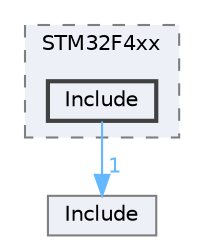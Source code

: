 digraph "Drivers/CMSIS/Device/ST/STM32F4xx/Include"
{
 // LATEX_PDF_SIZE
  bgcolor="transparent";
  edge [fontname=Helvetica,fontsize=10,labelfontname=Helvetica,labelfontsize=10];
  node [fontname=Helvetica,fontsize=10,shape=box,height=0.2,width=0.4];
  compound=true
  subgraph clusterdir_e960970896f0528bcce5c2af1fd987f8 {
    graph [ bgcolor="#edf0f7", pencolor="grey50", label="STM32F4xx", fontname=Helvetica,fontsize=10 style="filled,dashed", URL="dir_e960970896f0528bcce5c2af1fd987f8.html",tooltip=""]
  dir_2e854220bf8b279e35f836b7c95c83f7 [label="Include", fillcolor="#edf0f7", color="grey25", style="filled,bold", URL="dir_2e854220bf8b279e35f836b7c95c83f7.html",tooltip=""];
  }
  dir_5d6a8c3e4e61116f4938be35d8adfd18 [label="Include", fillcolor="#edf0f7", color="grey50", style="filled", URL="dir_5d6a8c3e4e61116f4938be35d8adfd18.html",tooltip=""];
  dir_2e854220bf8b279e35f836b7c95c83f7->dir_5d6a8c3e4e61116f4938be35d8adfd18 [headlabel="1", labeldistance=1.5 headhref="dir_000012_000013.html" href="dir_000012_000013.html" color="steelblue1" fontcolor="steelblue1"];
}
